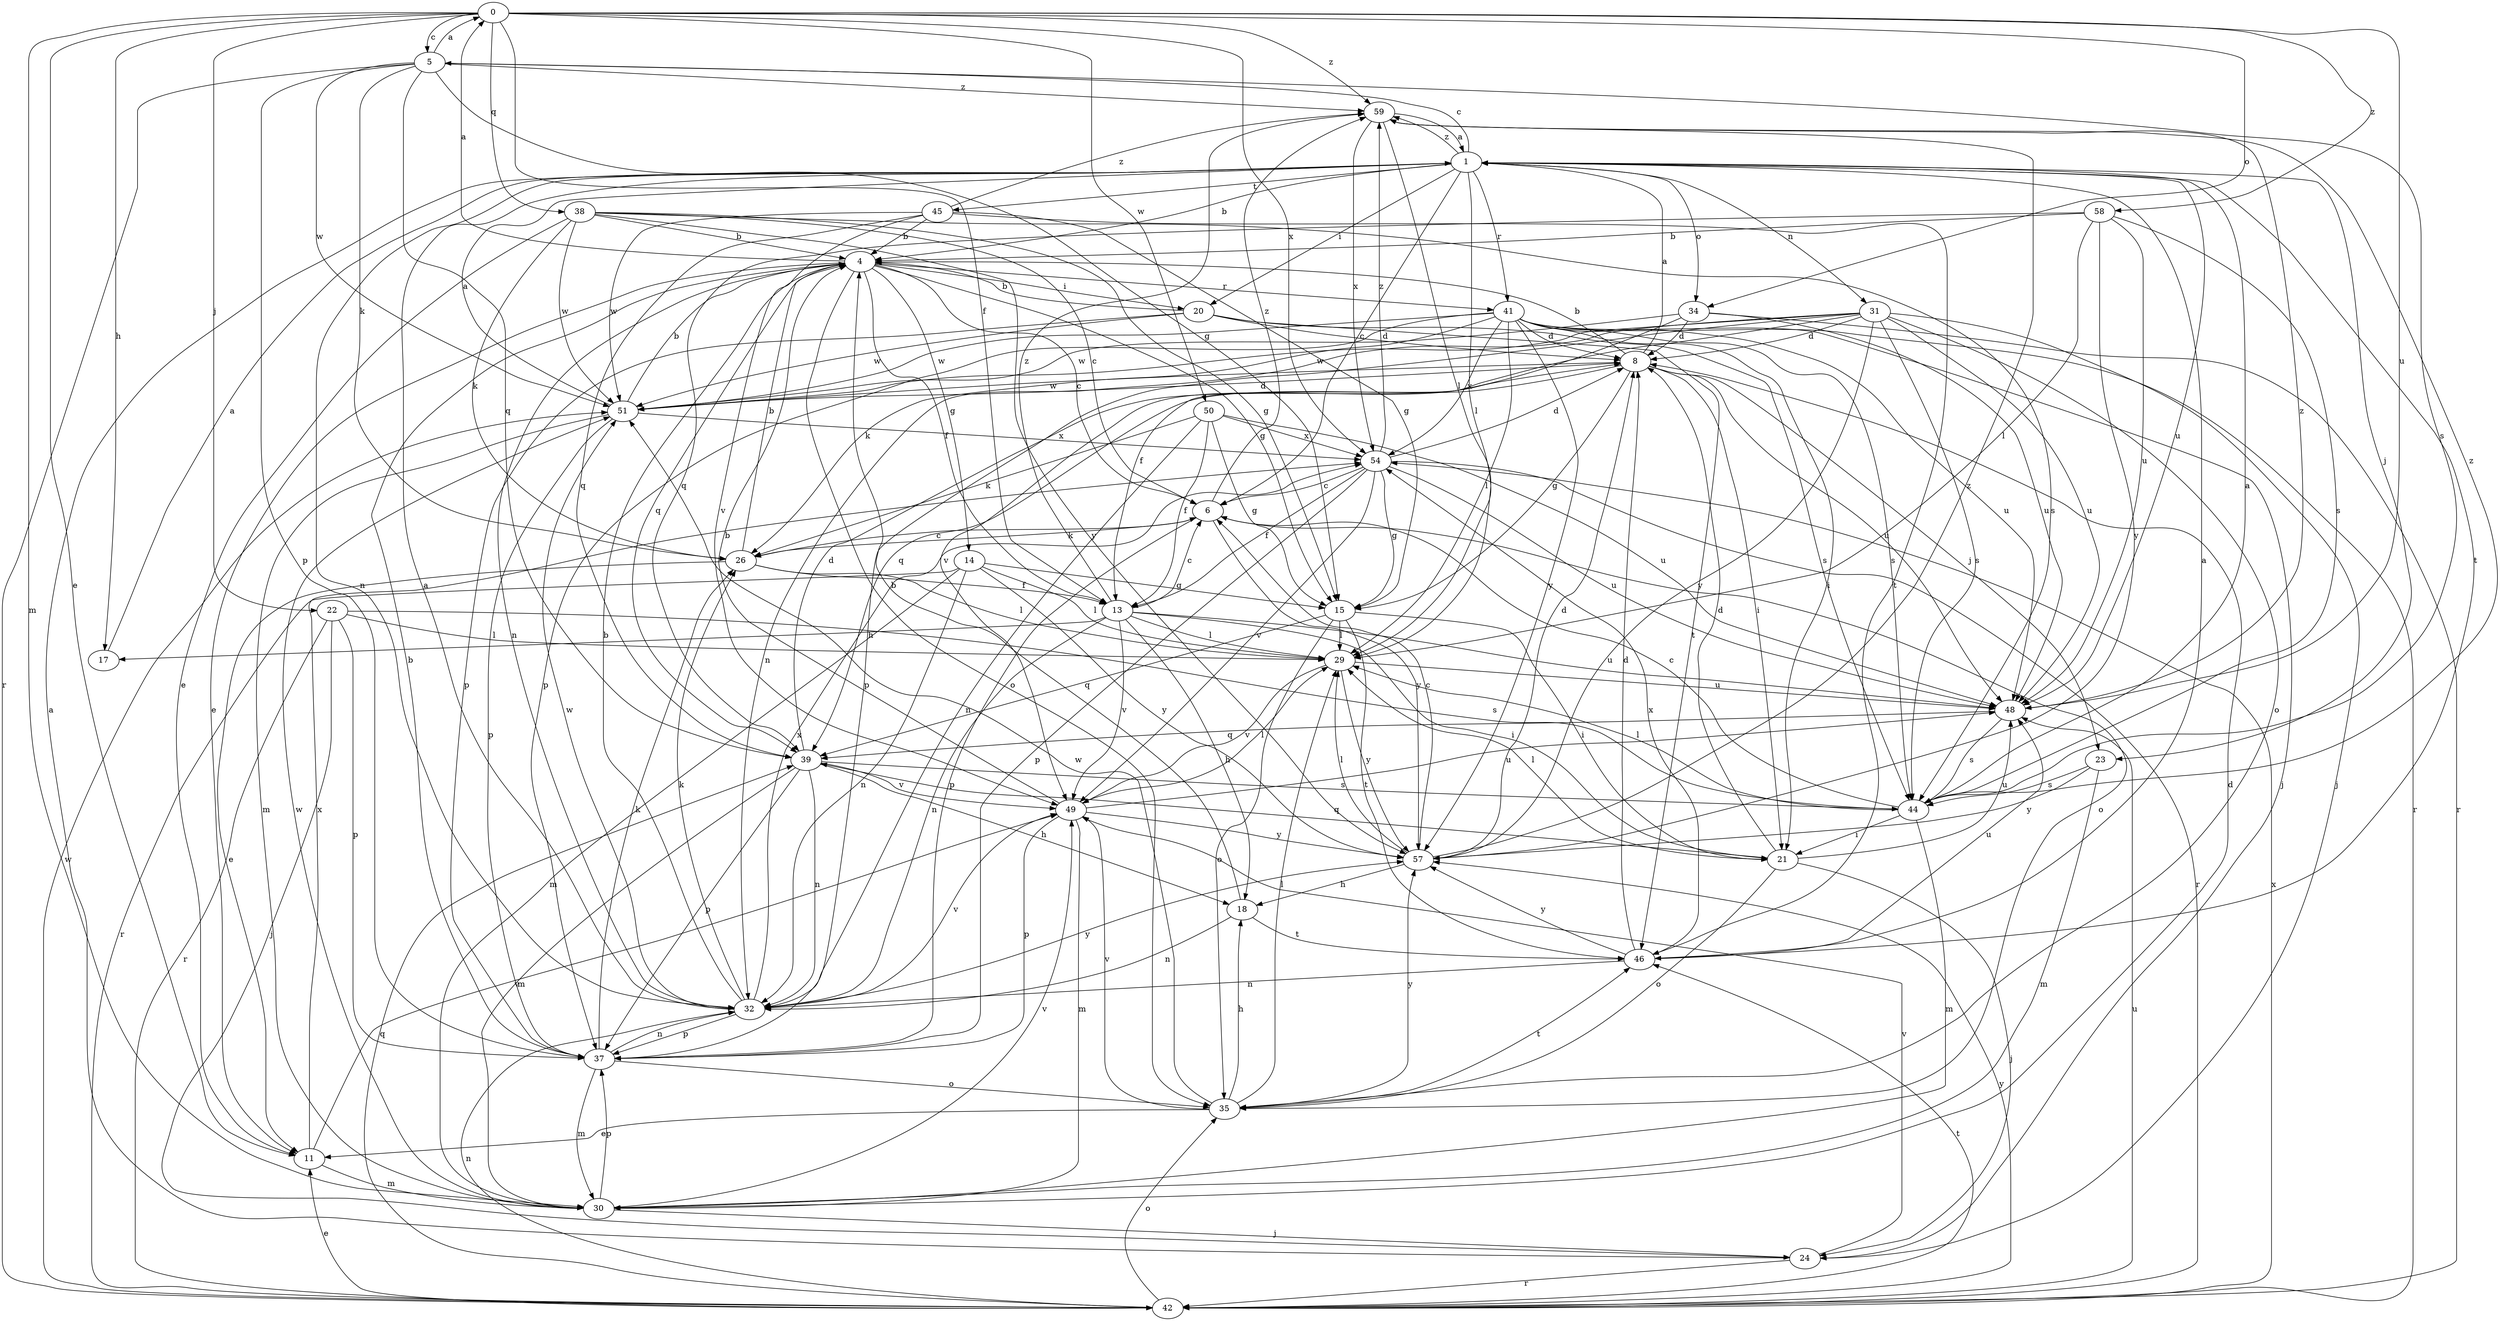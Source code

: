 strict digraph  {
0;
1;
4;
5;
6;
8;
11;
13;
14;
15;
17;
18;
20;
21;
22;
23;
24;
26;
29;
30;
31;
32;
34;
35;
37;
38;
39;
41;
42;
44;
45;
46;
48;
49;
50;
51;
54;
57;
58;
59;
0 -> 5  [label=c];
0 -> 11  [label=e];
0 -> 13  [label=f];
0 -> 17  [label=h];
0 -> 22  [label=j];
0 -> 30  [label=m];
0 -> 34  [label=o];
0 -> 38  [label=q];
0 -> 48  [label=u];
0 -> 50  [label=w];
0 -> 54  [label=x];
0 -> 58  [label=z];
0 -> 59  [label=z];
1 -> 4  [label=b];
1 -> 5  [label=c];
1 -> 6  [label=c];
1 -> 20  [label=i];
1 -> 23  [label=j];
1 -> 29  [label=l];
1 -> 31  [label=n];
1 -> 32  [label=n];
1 -> 34  [label=o];
1 -> 41  [label=r];
1 -> 45  [label=t];
1 -> 46  [label=t];
1 -> 48  [label=u];
1 -> 59  [label=z];
4 -> 0  [label=a];
4 -> 6  [label=c];
4 -> 11  [label=e];
4 -> 13  [label=f];
4 -> 14  [label=g];
4 -> 15  [label=g];
4 -> 20  [label=i];
4 -> 32  [label=n];
4 -> 35  [label=o];
4 -> 39  [label=q];
4 -> 41  [label=r];
5 -> 0  [label=a];
5 -> 15  [label=g];
5 -> 26  [label=k];
5 -> 37  [label=p];
5 -> 39  [label=q];
5 -> 42  [label=r];
5 -> 44  [label=s];
5 -> 51  [label=w];
5 -> 59  [label=z];
6 -> 26  [label=k];
6 -> 35  [label=o];
6 -> 37  [label=p];
6 -> 57  [label=y];
6 -> 59  [label=z];
8 -> 1  [label=a];
8 -> 4  [label=b];
8 -> 15  [label=g];
8 -> 21  [label=i];
8 -> 23  [label=j];
8 -> 39  [label=q];
8 -> 48  [label=u];
8 -> 51  [label=w];
11 -> 30  [label=m];
11 -> 49  [label=v];
11 -> 54  [label=x];
13 -> 6  [label=c];
13 -> 17  [label=h];
13 -> 18  [label=h];
13 -> 21  [label=i];
13 -> 29  [label=l];
13 -> 32  [label=n];
13 -> 48  [label=u];
13 -> 49  [label=v];
13 -> 59  [label=z];
14 -> 15  [label=g];
14 -> 29  [label=l];
14 -> 30  [label=m];
14 -> 32  [label=n];
14 -> 42  [label=r];
14 -> 57  [label=y];
15 -> 21  [label=i];
15 -> 29  [label=l];
15 -> 35  [label=o];
15 -> 39  [label=q];
15 -> 46  [label=t];
17 -> 1  [label=a];
18 -> 4  [label=b];
18 -> 32  [label=n];
18 -> 46  [label=t];
20 -> 4  [label=b];
20 -> 8  [label=d];
20 -> 37  [label=p];
20 -> 44  [label=s];
20 -> 46  [label=t];
20 -> 51  [label=w];
21 -> 8  [label=d];
21 -> 24  [label=j];
21 -> 29  [label=l];
21 -> 35  [label=o];
21 -> 39  [label=q];
21 -> 48  [label=u];
22 -> 24  [label=j];
22 -> 29  [label=l];
22 -> 37  [label=p];
22 -> 42  [label=r];
22 -> 44  [label=s];
23 -> 30  [label=m];
23 -> 44  [label=s];
23 -> 57  [label=y];
24 -> 1  [label=a];
24 -> 42  [label=r];
24 -> 49  [label=v];
26 -> 4  [label=b];
26 -> 6  [label=c];
26 -> 11  [label=e];
26 -> 13  [label=f];
26 -> 29  [label=l];
29 -> 48  [label=u];
29 -> 49  [label=v];
29 -> 57  [label=y];
30 -> 8  [label=d];
30 -> 24  [label=j];
30 -> 37  [label=p];
30 -> 49  [label=v];
30 -> 51  [label=w];
31 -> 8  [label=d];
31 -> 24  [label=j];
31 -> 32  [label=n];
31 -> 35  [label=o];
31 -> 37  [label=p];
31 -> 44  [label=s];
31 -> 48  [label=u];
31 -> 49  [label=v];
31 -> 51  [label=w];
31 -> 57  [label=y];
32 -> 1  [label=a];
32 -> 4  [label=b];
32 -> 26  [label=k];
32 -> 37  [label=p];
32 -> 49  [label=v];
32 -> 51  [label=w];
32 -> 54  [label=x];
32 -> 57  [label=y];
34 -> 8  [label=d];
34 -> 13  [label=f];
34 -> 42  [label=r];
34 -> 48  [label=u];
34 -> 51  [label=w];
35 -> 11  [label=e];
35 -> 18  [label=h];
35 -> 29  [label=l];
35 -> 46  [label=t];
35 -> 49  [label=v];
35 -> 51  [label=w];
35 -> 57  [label=y];
37 -> 4  [label=b];
37 -> 26  [label=k];
37 -> 30  [label=m];
37 -> 32  [label=n];
37 -> 35  [label=o];
38 -> 4  [label=b];
38 -> 6  [label=c];
38 -> 11  [label=e];
38 -> 15  [label=g];
38 -> 26  [label=k];
38 -> 44  [label=s];
38 -> 51  [label=w];
38 -> 57  [label=y];
39 -> 8  [label=d];
39 -> 18  [label=h];
39 -> 30  [label=m];
39 -> 32  [label=n];
39 -> 37  [label=p];
39 -> 44  [label=s];
39 -> 49  [label=v];
41 -> 8  [label=d];
41 -> 21  [label=i];
41 -> 24  [label=j];
41 -> 26  [label=k];
41 -> 29  [label=l];
41 -> 37  [label=p];
41 -> 42  [label=r];
41 -> 44  [label=s];
41 -> 48  [label=u];
41 -> 51  [label=w];
41 -> 54  [label=x];
41 -> 57  [label=y];
42 -> 11  [label=e];
42 -> 32  [label=n];
42 -> 35  [label=o];
42 -> 39  [label=q];
42 -> 46  [label=t];
42 -> 48  [label=u];
42 -> 51  [label=w];
42 -> 54  [label=x];
42 -> 57  [label=y];
44 -> 1  [label=a];
44 -> 6  [label=c];
44 -> 21  [label=i];
44 -> 29  [label=l];
44 -> 30  [label=m];
44 -> 59  [label=z];
45 -> 4  [label=b];
45 -> 15  [label=g];
45 -> 39  [label=q];
45 -> 46  [label=t];
45 -> 49  [label=v];
45 -> 51  [label=w];
45 -> 59  [label=z];
46 -> 1  [label=a];
46 -> 8  [label=d];
46 -> 32  [label=n];
46 -> 48  [label=u];
46 -> 54  [label=x];
46 -> 57  [label=y];
48 -> 39  [label=q];
48 -> 44  [label=s];
48 -> 59  [label=z];
49 -> 4  [label=b];
49 -> 29  [label=l];
49 -> 30  [label=m];
49 -> 37  [label=p];
49 -> 48  [label=u];
49 -> 57  [label=y];
50 -> 13  [label=f];
50 -> 15  [label=g];
50 -> 26  [label=k];
50 -> 32  [label=n];
50 -> 48  [label=u];
50 -> 54  [label=x];
51 -> 1  [label=a];
51 -> 4  [label=b];
51 -> 8  [label=d];
51 -> 30  [label=m];
51 -> 37  [label=p];
51 -> 54  [label=x];
54 -> 6  [label=c];
54 -> 8  [label=d];
54 -> 13  [label=f];
54 -> 15  [label=g];
54 -> 37  [label=p];
54 -> 42  [label=r];
54 -> 48  [label=u];
54 -> 49  [label=v];
54 -> 59  [label=z];
57 -> 6  [label=c];
57 -> 8  [label=d];
57 -> 18  [label=h];
57 -> 29  [label=l];
57 -> 59  [label=z];
58 -> 4  [label=b];
58 -> 29  [label=l];
58 -> 39  [label=q];
58 -> 44  [label=s];
58 -> 48  [label=u];
58 -> 57  [label=y];
59 -> 1  [label=a];
59 -> 29  [label=l];
59 -> 54  [label=x];
}
